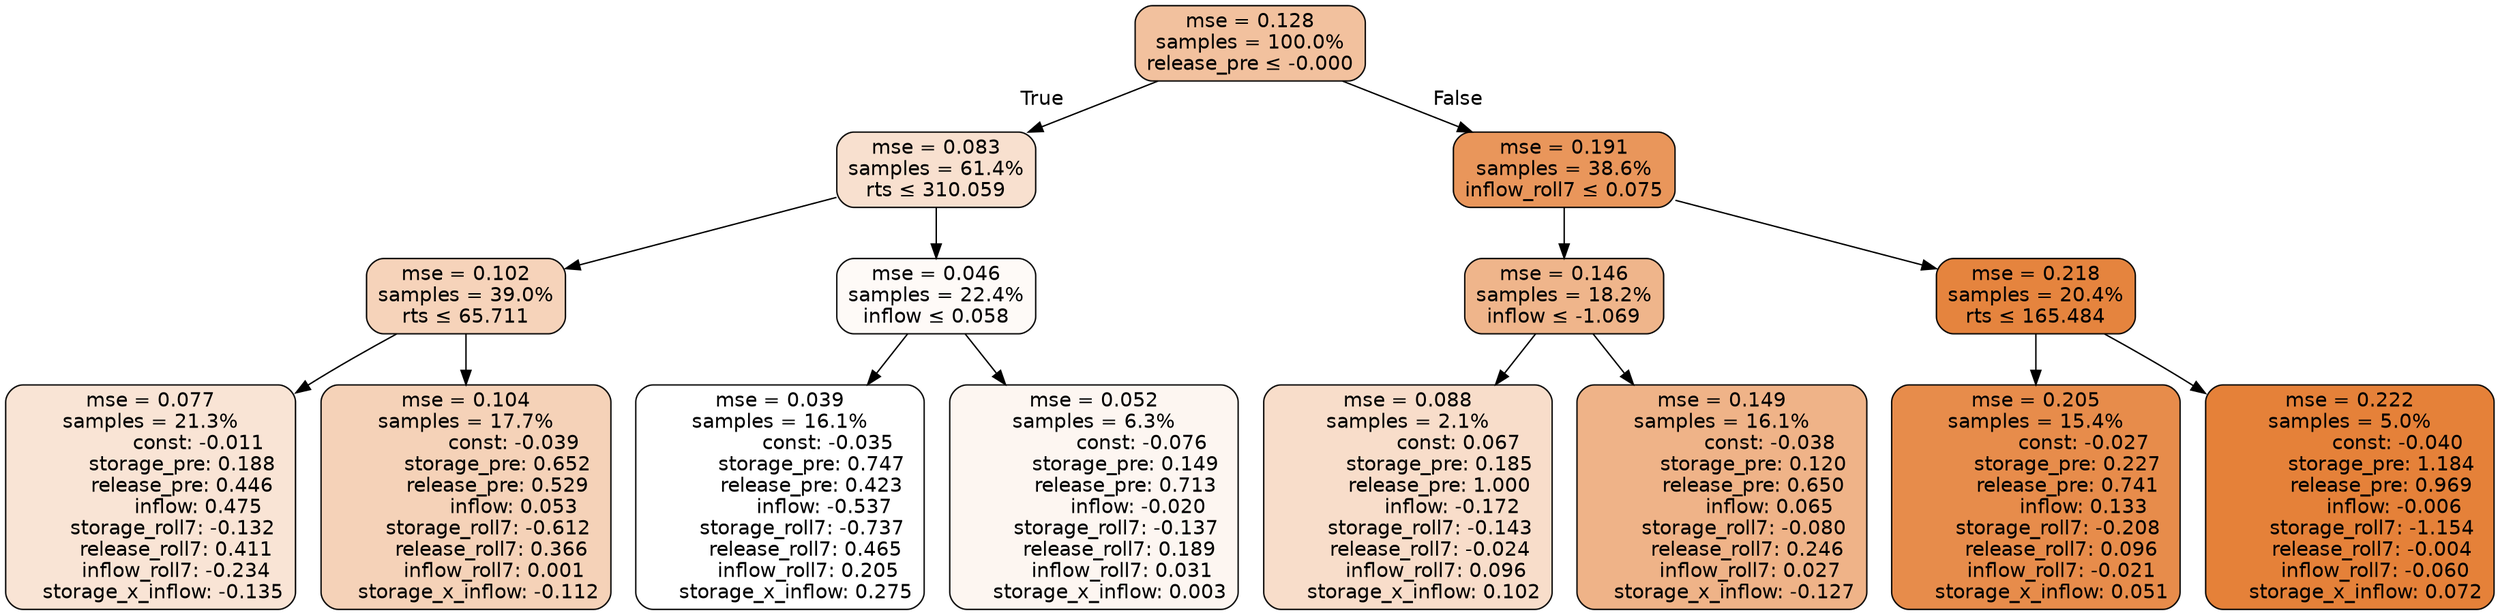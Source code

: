digraph tree {
bgcolor="transparent"
node [shape=rectangle, style="filled, rounded", color="black", fontname=helvetica] ;
edge [fontname=helvetica] ;
	"0" [label="mse = 0.128
samples = 100.0%
release_pre &le; -0.000", fillcolor="#f2c19e"]
	"1" [label="mse = 0.083
samples = 61.4%
rts &le; 310.059", fillcolor="#f8e0cf"]
	"2" [label="mse = 0.102
samples = 39.0%
rts &le; 65.711", fillcolor="#f6d3ba"]
	"3" [label="mse = 0.077
samples = 21.3%
               const: -0.011
          storage_pre: 0.188
          release_pre: 0.446
               inflow: 0.475
       storage_roll7: -0.132
        release_roll7: 0.411
        inflow_roll7: -0.234
    storage_x_inflow: -0.135", fillcolor="#f9e4d5"]
	"4" [label="mse = 0.104
samples = 17.7%
               const: -0.039
          storage_pre: 0.652
          release_pre: 0.529
               inflow: 0.053
       storage_roll7: -0.612
        release_roll7: 0.366
         inflow_roll7: 0.001
    storage_x_inflow: -0.112", fillcolor="#f5d2b8"]
	"5" [label="mse = 0.046
samples = 22.4%
inflow &le; 0.058", fillcolor="#fefaf7"]
	"6" [label="mse = 0.039
samples = 16.1%
               const: -0.035
          storage_pre: 0.747
          release_pre: 0.423
              inflow: -0.537
       storage_roll7: -0.737
        release_roll7: 0.465
         inflow_roll7: 0.205
     storage_x_inflow: 0.275", fillcolor="#ffffff"]
	"7" [label="mse = 0.052
samples = 6.3%
               const: -0.076
          storage_pre: 0.149
          release_pre: 0.713
              inflow: -0.020
       storage_roll7: -0.137
        release_roll7: 0.189
         inflow_roll7: 0.031
     storage_x_inflow: 0.003", fillcolor="#fdf6f1"]
	"8" [label="mse = 0.191
samples = 38.6%
inflow_roll7 &le; 0.075", fillcolor="#e9965b"]
	"9" [label="mse = 0.146
samples = 18.2%
inflow &le; -1.069", fillcolor="#efb58b"]
	"10" [label="mse = 0.088
samples = 2.1%
                const: 0.067
          storage_pre: 0.185
          release_pre: 1.000
              inflow: -0.172
       storage_roll7: -0.143
       release_roll7: -0.024
         inflow_roll7: 0.096
     storage_x_inflow: 0.102", fillcolor="#f8ddca"]
	"11" [label="mse = 0.149
samples = 16.1%
               const: -0.038
          storage_pre: 0.120
          release_pre: 0.650
               inflow: 0.065
       storage_roll7: -0.080
        release_roll7: 0.246
         inflow_roll7: 0.027
    storage_x_inflow: -0.127", fillcolor="#efb388"]
	"12" [label="mse = 0.218
samples = 20.4%
rts &le; 165.484", fillcolor="#e5843e"]
	"13" [label="mse = 0.205
samples = 15.4%
               const: -0.027
          storage_pre: 0.227
          release_pre: 0.741
               inflow: 0.133
       storage_roll7: -0.208
        release_roll7: 0.096
        inflow_roll7: -0.021
     storage_x_inflow: 0.051", fillcolor="#e78c4b"]
	"14" [label="mse = 0.222
samples = 5.0%
               const: -0.040
          storage_pre: 1.184
          release_pre: 0.969
              inflow: -0.006
       storage_roll7: -1.154
       release_roll7: -0.004
        inflow_roll7: -0.060
     storage_x_inflow: 0.072", fillcolor="#e58139"]

	"0" -> "1" [labeldistance=2.5, labelangle=45, headlabel="True"]
	"1" -> "2"
	"2" -> "3"
	"2" -> "4"
	"1" -> "5"
	"5" -> "6"
	"5" -> "7"
	"0" -> "8" [labeldistance=2.5, labelangle=-45, headlabel="False"]
	"8" -> "9"
	"9" -> "10"
	"9" -> "11"
	"8" -> "12"
	"12" -> "13"
	"12" -> "14"
}